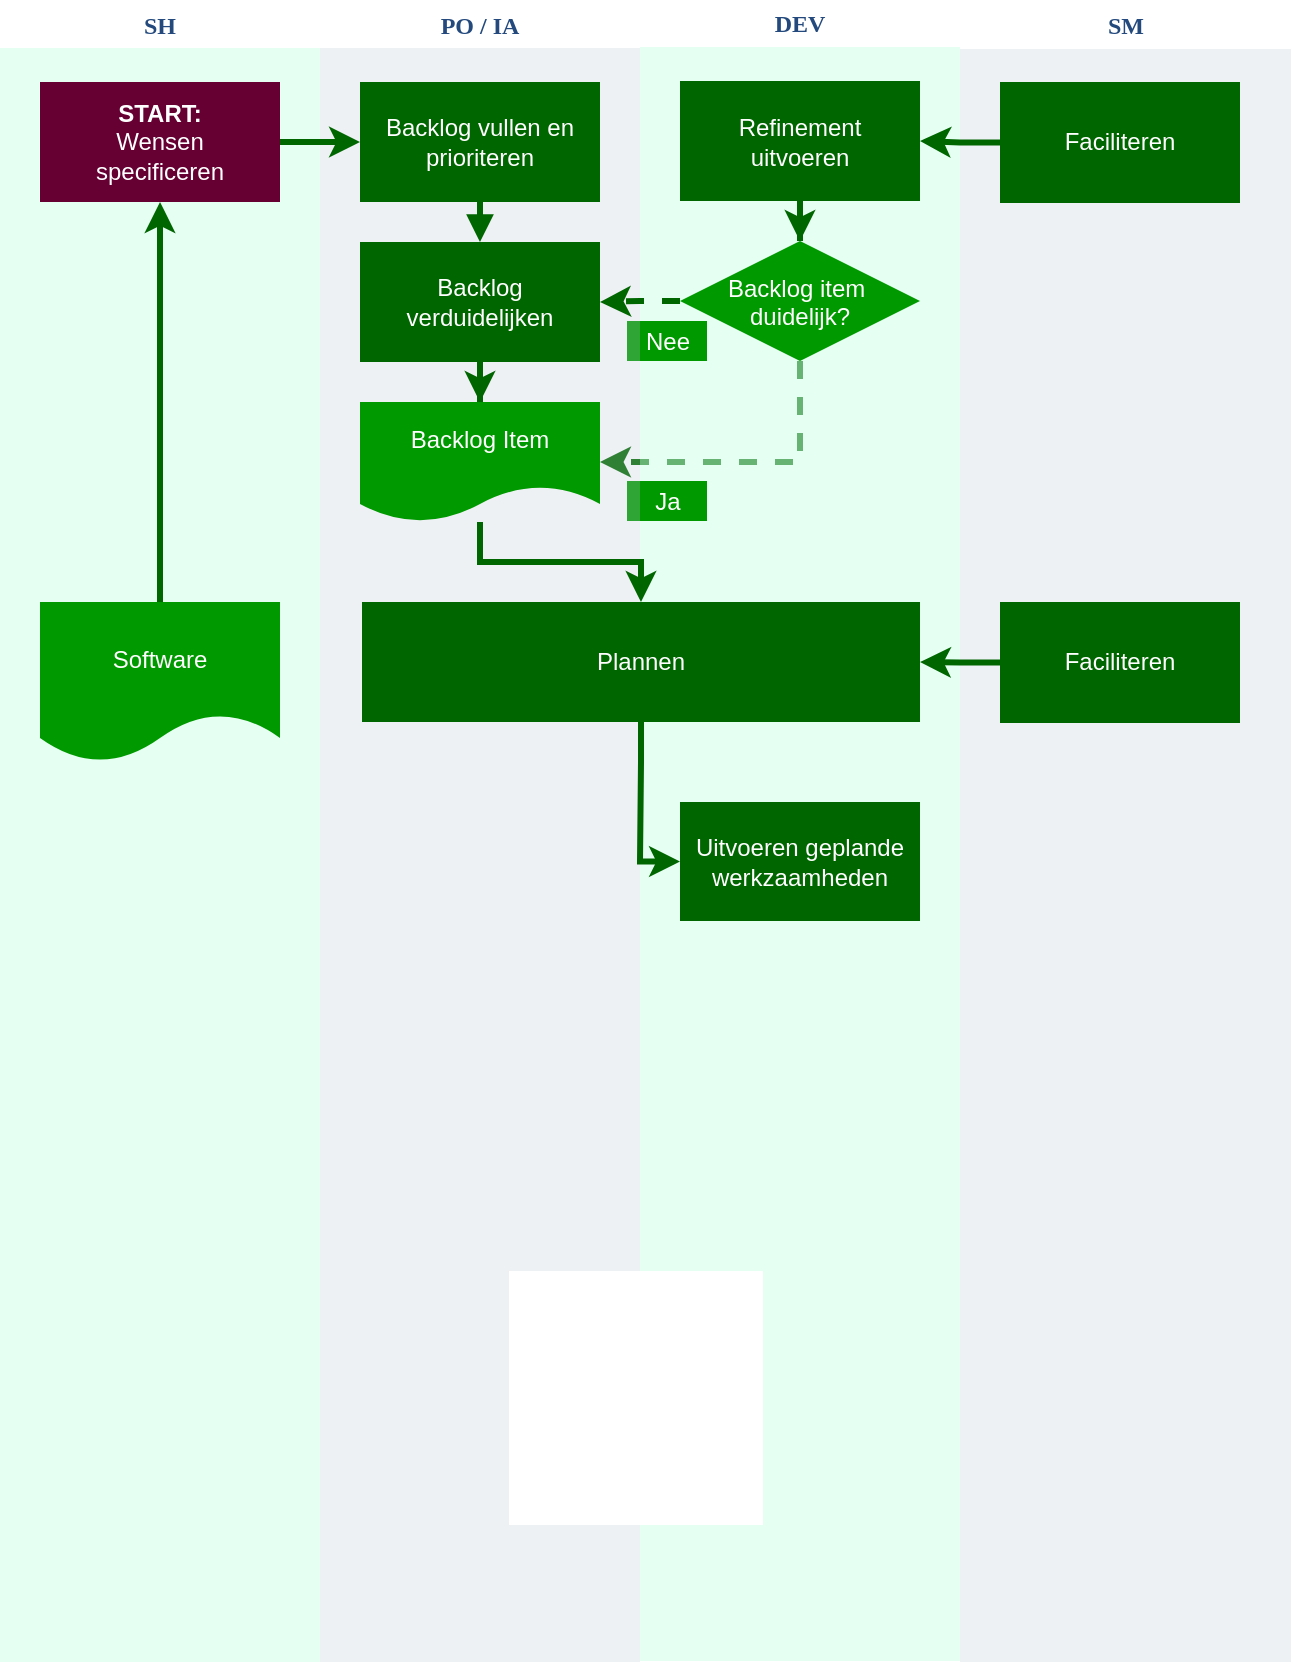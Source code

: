 <mxfile version="27.0.3">
  <diagram id="07fea595-8f29-1299-0266-81d95cde20df" name="Page-1">
    <mxGraphModel dx="1426" dy="749" grid="1" gridSize="10" guides="1" tooltips="1" connect="1" arrows="1" fold="1" page="1" pageScale="1" pageWidth="1169" pageHeight="827" background="#ffffff" math="0" shadow="0">
      <root>
        <mxCell id="0" />
        <mxCell id="1" parent="0" />
        <mxCell id="LHYQf6K2YS5DzIsOjU4m-230" style="edgeStyle=orthogonalEdgeStyle;rounded=0;orthogonalLoop=1;jettySize=auto;html=1;strokeWidth=3;strokeColor=#006600;fontSize=12;entryX=1;entryY=0.5;entryDx=0;entryDy=0;exitX=0.5;exitY=1;exitDx=0;exitDy=0;dashed=1;" edge="1" parent="1" source="LHYQf6K2YS5DzIsOjU4m-225" target="185">
          <mxGeometry relative="1" as="geometry" />
        </mxCell>
        <mxCell id="170" value="&lt;font color=&quot;#23497d&quot;&gt;SH&lt;/font&gt;" style="swimlane;whiteSpace=wrap;fillColor=none;swimlaneFillColor=#CCFFE6;fontColor=#2F5B7C;fontFamily=Tahoma;html=1;strokeColor=none;opacity=50;" parent="1" vertex="1">
          <mxGeometry width="160" height="830" as="geometry">
            <mxRectangle x="20" y="20" width="80" height="23" as="alternateBounds" />
          </mxGeometry>
        </mxCell>
        <mxCell id="171" value="&lt;div&gt;&lt;b&gt;START:&lt;/b&gt;&lt;/div&gt;Wensen specificeren" style="whiteSpace=wrap;shadow=0;fontColor=#FFFFFF;fontFamily=Helvetica;fontStyle=0;html=1;fontSize=12;plain-purple;strokeColor=none;fillColor=#660033;gradientColor=none;spacing=6;verticalAlign=middle;" parent="170" vertex="1">
          <mxGeometry x="20" y="40" width="120" height="60" as="geometry" />
        </mxCell>
        <mxCell id="LHYQf6K2YS5DzIsOjU4m-220" value="Software" style="shape=document;whiteSpace=wrap;verticalAlign=middle;strokeColor=none;fillColor=#009900;shadow=0;fontColor=#FFFFFF;fontFamily=Helvetica;fontStyle=0;html=1;fontSize=12;spacing=6;spacingBottom=22;" vertex="1" parent="170">
          <mxGeometry x="20" y="300" width="120" height="80" as="geometry" />
        </mxCell>
        <mxCell id="LHYQf6K2YS5DzIsOjU4m-222" style="edgeStyle=orthogonalEdgeStyle;rounded=0;orthogonalLoop=1;jettySize=auto;html=1;strokeWidth=3;strokeColor=#006600;" edge="1" parent="170" source="LHYQf6K2YS5DzIsOjU4m-220" target="171">
          <mxGeometry relative="1" as="geometry" />
        </mxCell>
        <mxCell id="187" value="&lt;font color=&quot;#23497d&quot;&gt;DEV&lt;/font&gt;" style="swimlane;whiteSpace=wrap;fillColor=none;swimlaneFillColor=#CCFFE6;fontColor=#2F5B7C;fontFamily=Tahoma;html=1;strokeColor=none;opacity=50;" parent="1" vertex="1">
          <mxGeometry x="320" y="-0.5" width="160" height="830" as="geometry">
            <mxRectangle x="20" y="20" width="80" height="23" as="alternateBounds" />
          </mxGeometry>
        </mxCell>
        <mxCell id="LHYQf6K2YS5DzIsOjU4m-228" style="edgeStyle=orthogonalEdgeStyle;rounded=0;orthogonalLoop=1;jettySize=auto;html=1;strokeWidth=3;strokeColor=#006600;" edge="1" parent="187" source="194" target="LHYQf6K2YS5DzIsOjU4m-225">
          <mxGeometry relative="1" as="geometry" />
        </mxCell>
        <mxCell id="194" value="Refinement uitvoeren" style="whiteSpace=wrap;strokeColor=none;fillColor=#006600;shadow=0;fontColor=#FFFFFF;fontFamily=Helvetica;fontStyle=0;html=1;fontSize=12;spacing=6;verticalAlign=middle;fillStyle=auto;" parent="187" vertex="1">
          <mxGeometry x="20" y="40" width="120" height="60" as="geometry" />
        </mxCell>
        <mxCell id="LHYQf6K2YS5DzIsOjU4m-225" value="Backlog item &#xa;duidelijk?" style="rhombus;fillColor=#009900;strokeColor=none;fontColor=#FFFFFF;" vertex="1" parent="187">
          <mxGeometry x="20" y="120" width="120" height="60" as="geometry" />
        </mxCell>
        <mxCell id="LHYQf6K2YS5DzIsOjU4m-252" value="Ja" style="rounded=0;whiteSpace=wrap;html=1;fillColor=#009900;fontColor=#FFFFFF;strokeColor=none;" vertex="1" parent="187">
          <mxGeometry x="-6.5" y="240" width="40" height="20" as="geometry" />
        </mxCell>
        <mxCell id="LHYQf6K2YS5DzIsOjU4m-253" value="Nee" style="rounded=0;whiteSpace=wrap;html=1;fillColor=#009900;fontColor=#FFFFFF;strokeColor=none;" vertex="1" parent="187">
          <mxGeometry x="-6.5" y="160" width="40" height="20" as="geometry" />
        </mxCell>
        <mxCell id="LHYQf6K2YS5DzIsOjU4m-257" value="Uitvoeren geplande werkzaamheden" style="whiteSpace=wrap;strokeColor=none;fillColor=#006600;shadow=0;fontColor=#FFFFFF;fontFamily=Helvetica;fontStyle=0;html=1;fontSize=12;spacing=6;verticalAlign=middle;fillStyle=auto;" vertex="1" parent="187">
          <mxGeometry x="20" y="400.5" width="120" height="59.5" as="geometry" />
        </mxCell>
        <mxCell id="183" value="&lt;font color=&quot;#23497d&quot;&gt;PO / IA&lt;/font&gt;" style="swimlane;whiteSpace=wrap;fillColor=none;swimlaneFillColor=#BAC8D3;fontColor=#2F5B7C;fontFamily=Tahoma;html=1;strokeColor=none;opacity=25;" parent="1" vertex="1">
          <mxGeometry x="160" width="160" height="830" as="geometry">
            <mxRectangle x="20" y="20" width="80" height="23" as="alternateBounds" />
          </mxGeometry>
        </mxCell>
        <mxCell id="184" value="Backlog vullen en prioriteren" style="whiteSpace=wrap;shadow=0;fontColor=#FFFFFF;fontFamily=Helvetica;fontStyle=0;html=1;fontSize=12;plain-purple;strokeColor=none;fillColor=#006600;gradientColor=none;spacing=6;verticalAlign=middle;" parent="183" vertex="1">
          <mxGeometry x="20" y="40" width="120" height="60" as="geometry" />
        </mxCell>
        <mxCell id="LHYQf6K2YS5DzIsOjU4m-238" style="edgeStyle=orthogonalEdgeStyle;rounded=0;orthogonalLoop=1;jettySize=auto;html=1;entryX=0.5;entryY=0;entryDx=0;entryDy=0;strokeWidth=3;strokeColor=#006600;" edge="1" parent="183" source="185" target="LHYQf6K2YS5DzIsOjU4m-223">
          <mxGeometry relative="1" as="geometry" />
        </mxCell>
        <mxCell id="185" value="Backlog Item" style="shape=document;whiteSpace=wrap;verticalAlign=middle;strokeColor=none;fillColor=#009900;shadow=0;fontColor=#FFFFFF;fontFamily=Helvetica;fontStyle=0;html=1;fontSize=12;spacing=6;spacingBottom=22;" parent="183" vertex="1">
          <mxGeometry x="20" y="200" width="120" height="60" as="geometry" />
        </mxCell>
        <mxCell id="LHYQf6K2YS5DzIsOjU4m-229" style="edgeStyle=orthogonalEdgeStyle;rounded=0;orthogonalLoop=1;jettySize=auto;html=1;strokeWidth=3;strokeColor=#006600;" edge="1" parent="183" source="LHYQf6K2YS5DzIsOjU4m-226" target="185">
          <mxGeometry relative="1" as="geometry" />
        </mxCell>
        <mxCell id="LHYQf6K2YS5DzIsOjU4m-226" value="Backlog verduidelijken" style="whiteSpace=wrap;shadow=0;fontColor=#FFFFFF;fontFamily=Helvetica;fontStyle=0;html=1;fontSize=12;plain-purple;strokeColor=none;fillColor=#006600;gradientColor=none;spacing=6;verticalAlign=middle;" vertex="1" parent="183">
          <mxGeometry x="20" y="120" width="120" height="60" as="geometry" />
        </mxCell>
        <mxCell id="186" value="" style="edgeStyle=segmentEdgeStyle;strokeColor=#006600;strokeWidth=3;html=1;endArrow=block;endFill=1;" parent="183" source="184" target="LHYQf6K2YS5DzIsOjU4m-226" edge="1">
          <mxGeometry width="100" height="100" relative="1" as="geometry">
            <mxPoint x="-10" y="100" as="sourcePoint" />
            <mxPoint x="90" y="175" as="targetPoint" />
          </mxGeometry>
        </mxCell>
        <mxCell id="LHYQf6K2YS5DzIsOjU4m-223" value="Plannen" style="whiteSpace=wrap;strokeColor=none;fillColor=#006600;shadow=0;fontColor=#FFFFFF;fontFamily=Helvetica;fontStyle=0;html=1;fontSize=12;spacing=6;verticalAlign=middle;fillStyle=auto;" vertex="1" parent="183">
          <mxGeometry x="21" y="300" width="279" height="60" as="geometry" />
        </mxCell>
        <mxCell id="LHYQf6K2YS5DzIsOjU4m-219" value="" style="edgeStyle=orthogonalEdgeStyle;rounded=0;orthogonalLoop=1;jettySize=auto;html=1;strokeWidth=3;strokeColor=#006600;" edge="1" parent="1" source="171" target="184">
          <mxGeometry relative="1" as="geometry" />
        </mxCell>
        <mxCell id="LHYQf6K2YS5DzIsOjU4m-239" value="&lt;font color=&quot;#23497d&quot;&gt;SM&lt;/font&gt;" style="swimlane;whiteSpace=wrap;fillColor=none;swimlaneFillColor=#BAC8D3;fontColor=#2F5B7C;fontFamily=Tahoma;html=1;strokeColor=none;opacity=25;" vertex="1" parent="1">
          <mxGeometry x="480" y="0.5" width="165.5" height="829.5" as="geometry">
            <mxRectangle x="20" y="20" width="80" height="23" as="alternateBounds" />
          </mxGeometry>
        </mxCell>
        <mxCell id="LHYQf6K2YS5DzIsOjU4m-240" value="Faciliteren" style="whiteSpace=wrap;shadow=0;fontColor=#FFFFFF;fontFamily=Helvetica;fontStyle=0;html=1;fontSize=12;plain-purple;strokeColor=none;fillColor=#006600;gradientColor=none;spacing=6;verticalAlign=middle;" vertex="1" parent="LHYQf6K2YS5DzIsOjU4m-239">
          <mxGeometry x="20" y="39.5" width="120" height="60.5" as="geometry" />
        </mxCell>
        <mxCell id="LHYQf6K2YS5DzIsOjU4m-248" value="Faciliteren" style="whiteSpace=wrap;shadow=0;fontColor=#FFFFFF;fontFamily=Helvetica;fontStyle=0;html=1;fontSize=12;plain-purple;strokeColor=none;fillColor=#006600;gradientColor=none;spacing=6;verticalAlign=middle;" vertex="1" parent="LHYQf6K2YS5DzIsOjU4m-239">
          <mxGeometry x="20" y="299.5" width="120" height="60.5" as="geometry" />
        </mxCell>
        <mxCell id="LHYQf6K2YS5DzIsOjU4m-247" style="edgeStyle=orthogonalEdgeStyle;rounded=0;orthogonalLoop=1;jettySize=auto;html=1;entryX=1;entryY=0.5;entryDx=0;entryDy=0;strokeWidth=3;strokeColor=#006600;" edge="1" parent="1" source="LHYQf6K2YS5DzIsOjU4m-240" target="194">
          <mxGeometry relative="1" as="geometry" />
        </mxCell>
        <mxCell id="LHYQf6K2YS5DzIsOjU4m-249" style="edgeStyle=orthogonalEdgeStyle;rounded=0;orthogonalLoop=1;jettySize=auto;html=1;entryX=1;entryY=0.5;entryDx=0;entryDy=0;strokeWidth=3;strokeColor=#006600;" edge="1" parent="1" source="LHYQf6K2YS5DzIsOjU4m-248" target="LHYQf6K2YS5DzIsOjU4m-223">
          <mxGeometry relative="1" as="geometry" />
        </mxCell>
        <mxCell id="LHYQf6K2YS5DzIsOjU4m-250" style="edgeStyle=orthogonalEdgeStyle;rounded=0;orthogonalLoop=1;jettySize=auto;html=1;entryX=1;entryY=0.5;entryDx=0;entryDy=0;strokeWidth=3;dashed=1;strokeColor=#006600;" edge="1" parent="1" source="LHYQf6K2YS5DzIsOjU4m-225" target="LHYQf6K2YS5DzIsOjU4m-226">
          <mxGeometry relative="1" as="geometry" />
        </mxCell>
        <mxCell id="LHYQf6K2YS5DzIsOjU4m-260" style="edgeStyle=orthogonalEdgeStyle;rounded=0;orthogonalLoop=1;jettySize=auto;html=1;entryX=0;entryY=0.5;entryDx=0;entryDy=0;strokeWidth=3;strokeColor=#006600;" edge="1" parent="1" source="LHYQf6K2YS5DzIsOjU4m-223" target="LHYQf6K2YS5DzIsOjU4m-257">
          <mxGeometry relative="1" as="geometry" />
        </mxCell>
      </root>
    </mxGraphModel>
  </diagram>
</mxfile>
